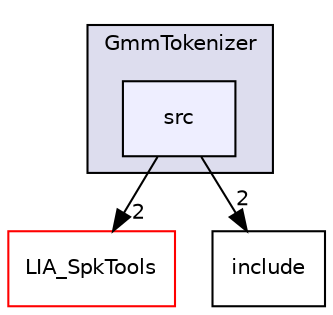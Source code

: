 digraph "LIA_Utils/GmmTokenizer/src" {
  compound=true
  node [ fontsize="10", fontname="Helvetica"];
  edge [ labelfontsize="10", labelfontname="Helvetica"];
  subgraph clusterdir_c39b9c24ed42604504550dbcc4a63e1d {
    graph [ bgcolor="#ddddee", pencolor="black", label="GmmTokenizer" fontname="Helvetica", fontsize="10", URL="dir_c39b9c24ed42604504550dbcc4a63e1d.html"]
  dir_d10acb6152d46c377c75661855698cb0 [shape=box, label="src", style="filled", fillcolor="#eeeeff", pencolor="black", URL="dir_d10acb6152d46c377c75661855698cb0.html"];
  }
  dir_7b9f40c7474acebf25e66f966c5b9c6a [shape=box label="LIA_SpkTools" fillcolor="white" style="filled" color="red" URL="dir_7b9f40c7474acebf25e66f966c5b9c6a.html"];
  dir_897739256253cfae5d9070d8cd29d376 [shape=box label="include" URL="dir_897739256253cfae5d9070d8cd29d376.html"];
  dir_d10acb6152d46c377c75661855698cb0->dir_7b9f40c7474acebf25e66f966c5b9c6a [headlabel="2", labeldistance=1.5 headhref="dir_000125_000110.html"];
  dir_d10acb6152d46c377c75661855698cb0->dir_897739256253cfae5d9070d8cd29d376 [headlabel="2", labeldistance=1.5 headhref="dir_000125_000124.html"];
}

